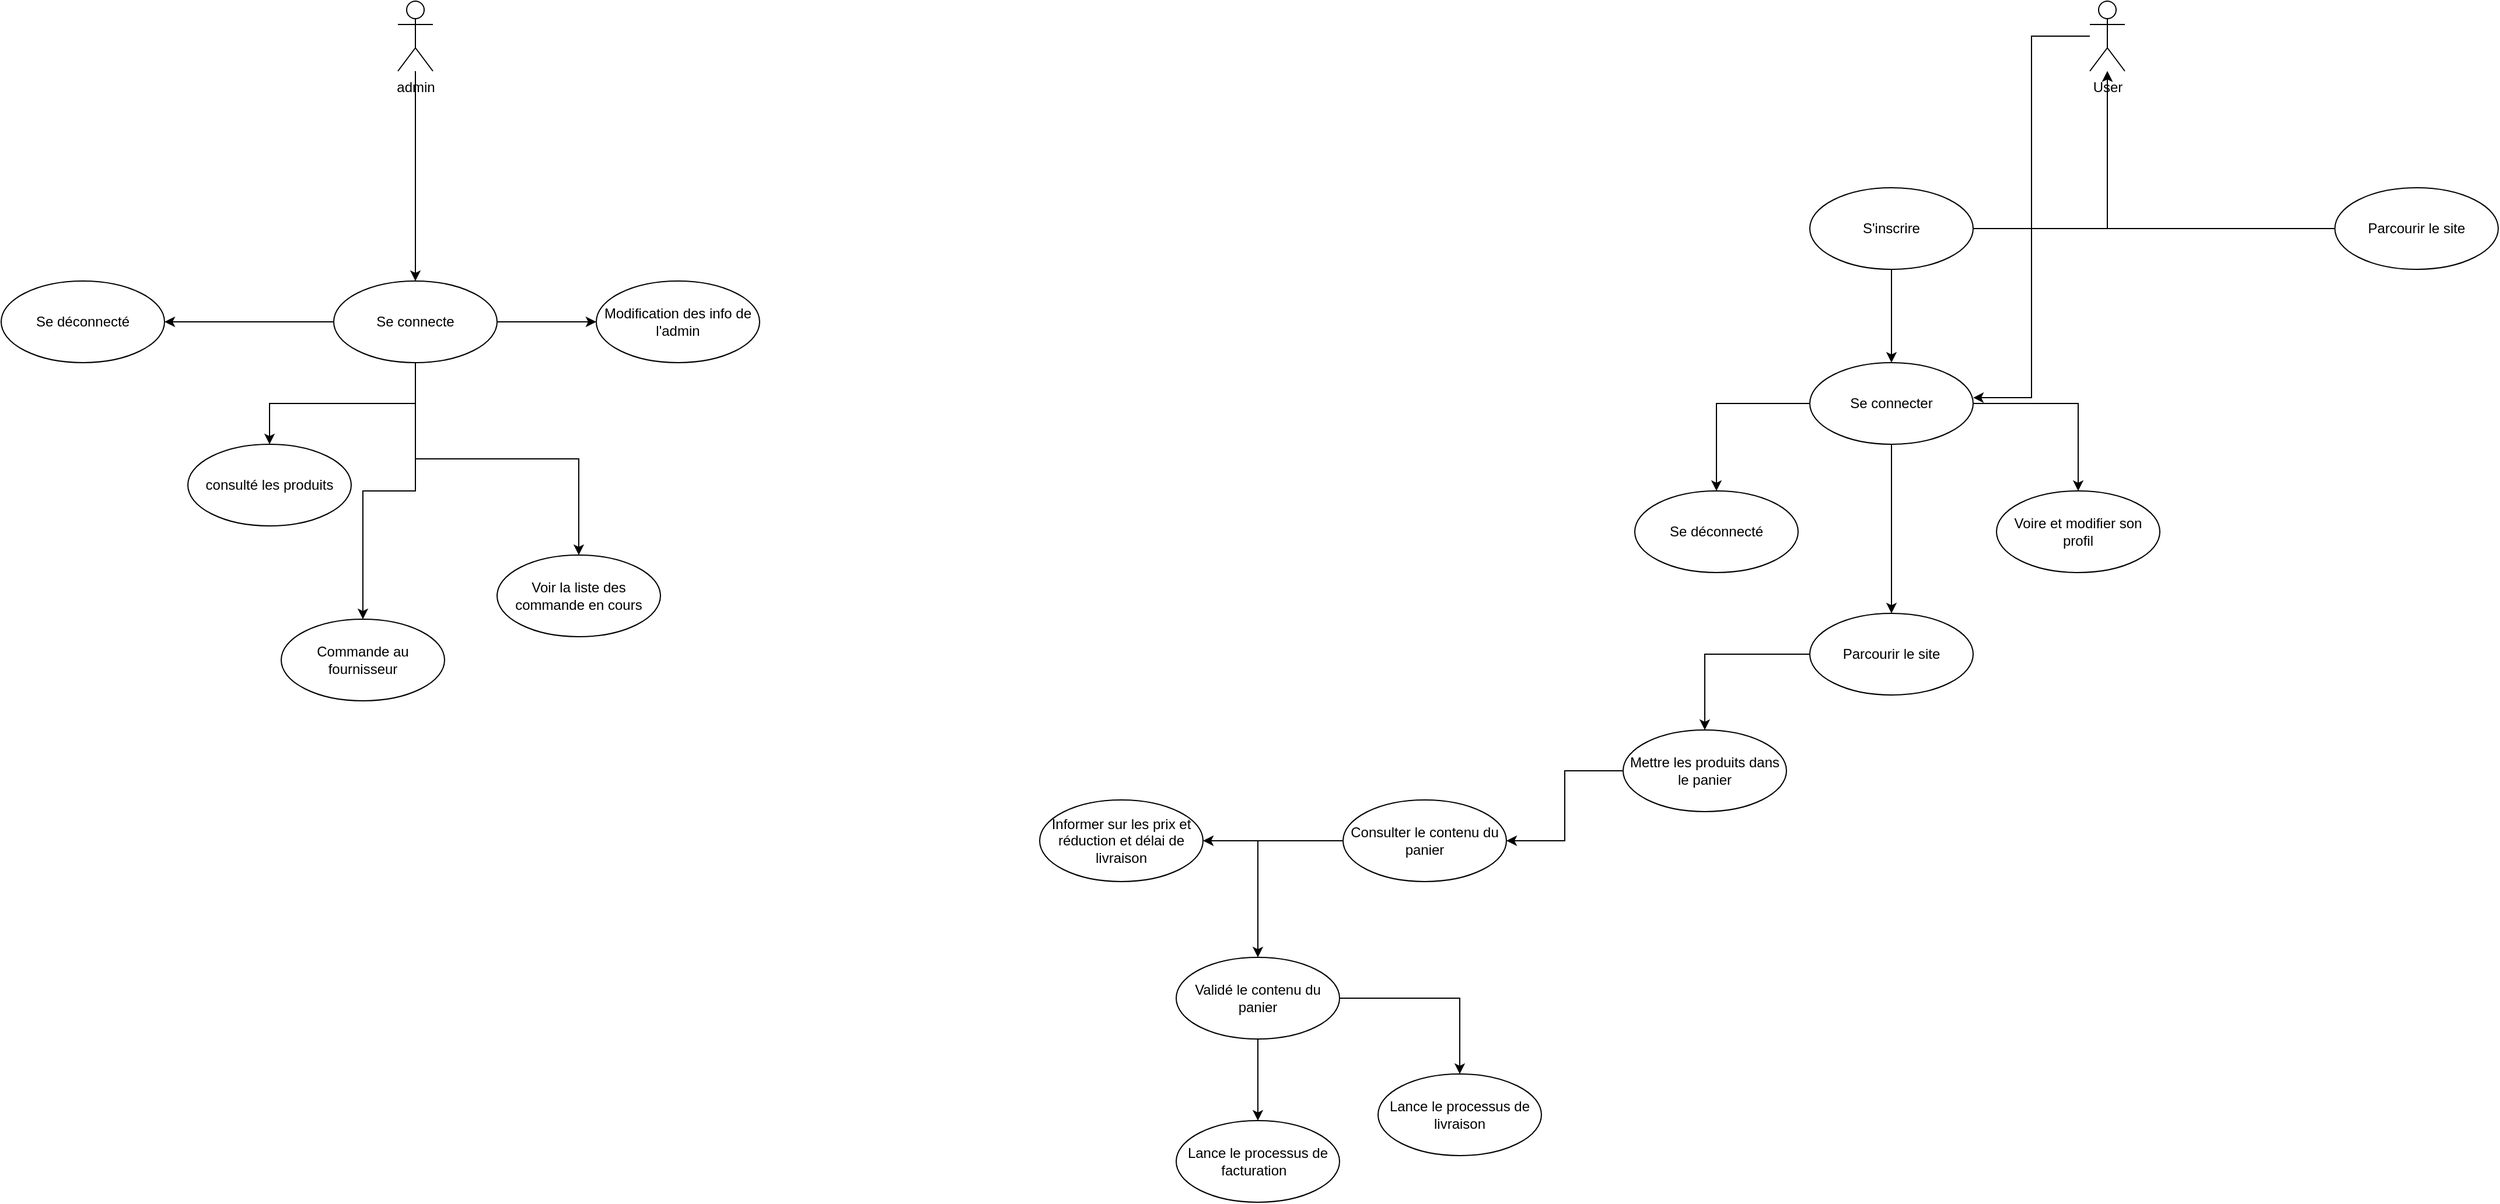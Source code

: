 <mxfile version="21.0.1" type="device"><diagram name="Page-1" id="Q0K6anX7L6s9ErqG26kg"><mxGraphModel dx="3163" dy="882" grid="1" gridSize="10" guides="1" tooltips="1" connect="1" arrows="1" fold="1" page="1" pageScale="1" pageWidth="827" pageHeight="1169" math="0" shadow="0"><root><mxCell id="0"/><mxCell id="1" parent="0"/><mxCell id="x8THrfVQaqPsL32EHTn5-39" style="edgeStyle=orthogonalEdgeStyle;rounded=0;orthogonalLoop=1;jettySize=auto;html=1;entryX=1;entryY=0.429;entryDx=0;entryDy=0;entryPerimeter=0;" edge="1" parent="1" source="x8THrfVQaqPsL32EHTn5-9" target="x8THrfVQaqPsL32EHTn5-16"><mxGeometry relative="1" as="geometry"/></mxCell><mxCell id="x8THrfVQaqPsL32EHTn5-9" value="User" style="shape=umlActor;verticalLabelPosition=bottom;verticalAlign=top;html=1;" vertex="1" parent="1"><mxGeometry x="370" y="40" width="30" height="60" as="geometry"/></mxCell><mxCell id="x8THrfVQaqPsL32EHTn5-11" style="edgeStyle=orthogonalEdgeStyle;rounded=0;orthogonalLoop=1;jettySize=auto;html=1;" edge="1" parent="1" source="x8THrfVQaqPsL32EHTn5-10" target="x8THrfVQaqPsL32EHTn5-9"><mxGeometry relative="1" as="geometry"/></mxCell><mxCell id="x8THrfVQaqPsL32EHTn5-15" style="edgeStyle=orthogonalEdgeStyle;rounded=0;orthogonalLoop=1;jettySize=auto;html=1;" edge="1" parent="1" source="x8THrfVQaqPsL32EHTn5-10" target="x8THrfVQaqPsL32EHTn5-16"><mxGeometry relative="1" as="geometry"><mxPoint x="320" y="330" as="targetPoint"/></mxGeometry></mxCell><mxCell id="x8THrfVQaqPsL32EHTn5-10" value="S'inscrire" style="ellipse;whiteSpace=wrap;html=1;" vertex="1" parent="1"><mxGeometry x="130" y="200" width="140" height="70" as="geometry"/></mxCell><mxCell id="x8THrfVQaqPsL32EHTn5-14" style="edgeStyle=orthogonalEdgeStyle;rounded=0;orthogonalLoop=1;jettySize=auto;html=1;" edge="1" parent="1" source="x8THrfVQaqPsL32EHTn5-13" target="x8THrfVQaqPsL32EHTn5-9"><mxGeometry relative="1" as="geometry"/></mxCell><mxCell id="x8THrfVQaqPsL32EHTn5-13" value="Parcourir le site" style="ellipse;whiteSpace=wrap;html=1;" vertex="1" parent="1"><mxGeometry x="580" y="200" width="140" height="70" as="geometry"/></mxCell><mxCell id="x8THrfVQaqPsL32EHTn5-21" style="edgeStyle=orthogonalEdgeStyle;rounded=0;orthogonalLoop=1;jettySize=auto;html=1;" edge="1" parent="1" source="x8THrfVQaqPsL32EHTn5-16" target="x8THrfVQaqPsL32EHTn5-17"><mxGeometry relative="1" as="geometry"/></mxCell><mxCell id="x8THrfVQaqPsL32EHTn5-22" style="edgeStyle=orthogonalEdgeStyle;rounded=0;orthogonalLoop=1;jettySize=auto;html=1;entryX=0.5;entryY=0;entryDx=0;entryDy=0;" edge="1" parent="1" source="x8THrfVQaqPsL32EHTn5-16" target="x8THrfVQaqPsL32EHTn5-19"><mxGeometry relative="1" as="geometry"/></mxCell><mxCell id="x8THrfVQaqPsL32EHTn5-23" style="edgeStyle=orthogonalEdgeStyle;rounded=0;orthogonalLoop=1;jettySize=auto;html=1;" edge="1" parent="1" source="x8THrfVQaqPsL32EHTn5-16" target="x8THrfVQaqPsL32EHTn5-24"><mxGeometry relative="1" as="geometry"><mxPoint x="200" y="600" as="targetPoint"/></mxGeometry></mxCell><mxCell id="x8THrfVQaqPsL32EHTn5-16" value="Se connecter" style="ellipse;whiteSpace=wrap;html=1;" vertex="1" parent="1"><mxGeometry x="130" y="350" width="140" height="70" as="geometry"/></mxCell><mxCell id="x8THrfVQaqPsL32EHTn5-17" value="Se déconnecté" style="ellipse;whiteSpace=wrap;html=1;" vertex="1" parent="1"><mxGeometry x="-20" y="460" width="140" height="70" as="geometry"/></mxCell><mxCell id="x8THrfVQaqPsL32EHTn5-19" value="Voire et modifier son profil" style="ellipse;whiteSpace=wrap;html=1;" vertex="1" parent="1"><mxGeometry x="290" y="460" width="140" height="70" as="geometry"/></mxCell><mxCell id="x8THrfVQaqPsL32EHTn5-25" style="edgeStyle=orthogonalEdgeStyle;rounded=0;orthogonalLoop=1;jettySize=auto;html=1;" edge="1" parent="1" source="x8THrfVQaqPsL32EHTn5-24" target="x8THrfVQaqPsL32EHTn5-26"><mxGeometry relative="1" as="geometry"><mxPoint x="40" y="700" as="targetPoint"/></mxGeometry></mxCell><mxCell id="x8THrfVQaqPsL32EHTn5-24" value="Parcourir le site" style="ellipse;whiteSpace=wrap;html=1;" vertex="1" parent="1"><mxGeometry x="130" y="565" width="140" height="70" as="geometry"/></mxCell><mxCell id="x8THrfVQaqPsL32EHTn5-28" style="edgeStyle=orthogonalEdgeStyle;rounded=0;orthogonalLoop=1;jettySize=auto;html=1;" edge="1" parent="1" source="x8THrfVQaqPsL32EHTn5-26" target="x8THrfVQaqPsL32EHTn5-29"><mxGeometry relative="1" as="geometry"><mxPoint x="-200" y="760" as="targetPoint"/></mxGeometry></mxCell><mxCell id="x8THrfVQaqPsL32EHTn5-26" value="Mettre les produits dans le panier" style="ellipse;whiteSpace=wrap;html=1;" vertex="1" parent="1"><mxGeometry x="-30" y="665" width="140" height="70" as="geometry"/></mxCell><mxCell id="x8THrfVQaqPsL32EHTn5-30" style="edgeStyle=orthogonalEdgeStyle;rounded=0;orthogonalLoop=1;jettySize=auto;html=1;" edge="1" parent="1" source="x8THrfVQaqPsL32EHTn5-29" target="x8THrfVQaqPsL32EHTn5-31"><mxGeometry relative="1" as="geometry"><mxPoint x="-200" y="900" as="targetPoint"/></mxGeometry></mxCell><mxCell id="x8THrfVQaqPsL32EHTn5-32" style="edgeStyle=orthogonalEdgeStyle;rounded=0;orthogonalLoop=1;jettySize=auto;html=1;" edge="1" parent="1" source="x8THrfVQaqPsL32EHTn5-29" target="x8THrfVQaqPsL32EHTn5-33"><mxGeometry relative="1" as="geometry"><mxPoint x="-391" y="760" as="targetPoint"/></mxGeometry></mxCell><mxCell id="x8THrfVQaqPsL32EHTn5-29" value="Consulter le contenu du panier" style="ellipse;whiteSpace=wrap;html=1;" vertex="1" parent="1"><mxGeometry x="-270" y="725" width="140" height="70" as="geometry"/></mxCell><mxCell id="x8THrfVQaqPsL32EHTn5-34" style="edgeStyle=orthogonalEdgeStyle;rounded=0;orthogonalLoop=1;jettySize=auto;html=1;" edge="1" parent="1" source="x8THrfVQaqPsL32EHTn5-31" target="x8THrfVQaqPsL32EHTn5-35"><mxGeometry relative="1" as="geometry"><mxPoint x="-330" y="1020" as="targetPoint"/></mxGeometry></mxCell><mxCell id="x8THrfVQaqPsL32EHTn5-36" style="edgeStyle=orthogonalEdgeStyle;rounded=0;orthogonalLoop=1;jettySize=auto;html=1;" edge="1" parent="1" source="x8THrfVQaqPsL32EHTn5-31" target="x8THrfVQaqPsL32EHTn5-37"><mxGeometry relative="1" as="geometry"><mxPoint x="-180" y="980" as="targetPoint"/></mxGeometry></mxCell><mxCell id="x8THrfVQaqPsL32EHTn5-31" value="Validé le contenu du panier" style="ellipse;whiteSpace=wrap;html=1;" vertex="1" parent="1"><mxGeometry x="-413" y="860" width="140" height="70" as="geometry"/></mxCell><mxCell id="x8THrfVQaqPsL32EHTn5-33" value="Informer sur les prix et réduction et délai de livraison" style="ellipse;whiteSpace=wrap;html=1;" vertex="1" parent="1"><mxGeometry x="-530" y="725" width="140" height="70" as="geometry"/></mxCell><mxCell id="x8THrfVQaqPsL32EHTn5-35" value="Lance le processus de facturation&amp;nbsp;&amp;nbsp;" style="ellipse;whiteSpace=wrap;html=1;" vertex="1" parent="1"><mxGeometry x="-413" y="1000" width="140" height="70" as="geometry"/></mxCell><mxCell id="x8THrfVQaqPsL32EHTn5-37" value="Lance le processus de livraison" style="ellipse;whiteSpace=wrap;html=1;" vertex="1" parent="1"><mxGeometry x="-240" y="960" width="140" height="70" as="geometry"/></mxCell><mxCell id="x8THrfVQaqPsL32EHTn5-52" style="edgeStyle=orthogonalEdgeStyle;rounded=0;orthogonalLoop=1;jettySize=auto;html=1;" edge="1" parent="1" source="x8THrfVQaqPsL32EHTn5-51" target="x8THrfVQaqPsL32EHTn5-53"><mxGeometry relative="1" as="geometry"><mxPoint x="-785" y="320" as="targetPoint"/><Array as="points"><mxPoint x="-1065" y="320"/></Array></mxGeometry></mxCell><mxCell id="x8THrfVQaqPsL32EHTn5-51" value="admin" style="shape=umlActor;verticalLabelPosition=bottom;verticalAlign=top;html=1;" vertex="1" parent="1"><mxGeometry x="-1080" y="40" width="30" height="60" as="geometry"/></mxCell><mxCell id="x8THrfVQaqPsL32EHTn5-54" style="edgeStyle=orthogonalEdgeStyle;rounded=0;orthogonalLoop=1;jettySize=auto;html=1;" edge="1" parent="1" source="x8THrfVQaqPsL32EHTn5-53" target="x8THrfVQaqPsL32EHTn5-55"><mxGeometry relative="1" as="geometry"><mxPoint x="-990" y="320" as="targetPoint"/></mxGeometry></mxCell><mxCell id="x8THrfVQaqPsL32EHTn5-56" style="edgeStyle=orthogonalEdgeStyle;rounded=0;orthogonalLoop=1;jettySize=auto;html=1;" edge="1" parent="1" source="x8THrfVQaqPsL32EHTn5-53" target="x8THrfVQaqPsL32EHTn5-57"><mxGeometry relative="1" as="geometry"><mxPoint x="-600.0" y="320" as="targetPoint"/></mxGeometry></mxCell><mxCell id="x8THrfVQaqPsL32EHTn5-60" style="edgeStyle=orthogonalEdgeStyle;rounded=0;orthogonalLoop=1;jettySize=auto;html=1;" edge="1" parent="1" source="x8THrfVQaqPsL32EHTn5-53" target="x8THrfVQaqPsL32EHTn5-61"><mxGeometry relative="1" as="geometry"><mxPoint x="-1130" y="450" as="targetPoint"/></mxGeometry></mxCell><mxCell id="x8THrfVQaqPsL32EHTn5-62" style="edgeStyle=orthogonalEdgeStyle;rounded=0;orthogonalLoop=1;jettySize=auto;html=1;" edge="1" parent="1" source="x8THrfVQaqPsL32EHTn5-53" target="x8THrfVQaqPsL32EHTn5-63"><mxGeometry relative="1" as="geometry"><mxPoint x="-1065" y="590" as="targetPoint"/></mxGeometry></mxCell><mxCell id="x8THrfVQaqPsL32EHTn5-64" style="edgeStyle=orthogonalEdgeStyle;rounded=0;orthogonalLoop=1;jettySize=auto;html=1;" edge="1" parent="1" source="x8THrfVQaqPsL32EHTn5-53" target="x8THrfVQaqPsL32EHTn5-65"><mxGeometry relative="1" as="geometry"><mxPoint x="-1000" y="450" as="targetPoint"/></mxGeometry></mxCell><mxCell id="x8THrfVQaqPsL32EHTn5-53" value="Se connecte" style="ellipse;whiteSpace=wrap;html=1;" vertex="1" parent="1"><mxGeometry x="-1135" y="280" width="140" height="70" as="geometry"/></mxCell><mxCell id="x8THrfVQaqPsL32EHTn5-55" value="Se déconnecté" style="ellipse;whiteSpace=wrap;html=1;" vertex="1" parent="1"><mxGeometry x="-1420" y="280" width="140" height="70" as="geometry"/></mxCell><mxCell id="x8THrfVQaqPsL32EHTn5-57" value="Modification des info de l'admin" style="ellipse;whiteSpace=wrap;html=1;" vertex="1" parent="1"><mxGeometry x="-910.0" y="280" width="140" height="70" as="geometry"/></mxCell><mxCell id="x8THrfVQaqPsL32EHTn5-61" value="consulté les produits" style="ellipse;whiteSpace=wrap;html=1;" vertex="1" parent="1"><mxGeometry x="-1260" y="420" width="140" height="70" as="geometry"/></mxCell><mxCell id="x8THrfVQaqPsL32EHTn5-63" value="Commande au fournisseur" style="ellipse;whiteSpace=wrap;html=1;" vertex="1" parent="1"><mxGeometry x="-1180" y="570" width="140" height="70" as="geometry"/></mxCell><mxCell id="x8THrfVQaqPsL32EHTn5-65" value="Voir la liste des commande en cours" style="ellipse;whiteSpace=wrap;html=1;" vertex="1" parent="1"><mxGeometry x="-995" y="515" width="140" height="70" as="geometry"/></mxCell></root></mxGraphModel></diagram></mxfile>